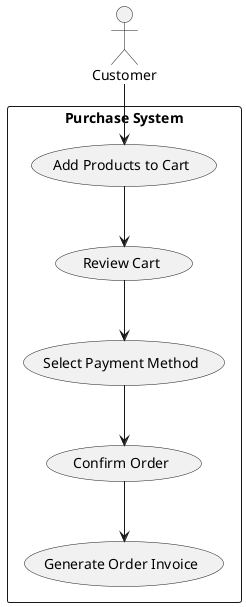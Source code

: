 @startuml
actor "Customer" as Customer
rectangle "Purchase System" {
    usecase "Add Products to Cart" as UC_AddCart
    usecase "Review Cart" as UC_ReviewCart
    usecase "Select Payment Method" as UC_Payment
    usecase "Confirm Order" as UC_Confirm
    usecase "Generate Order Invoice" as UC_GenerateInvoice
}

Customer --> UC_AddCart
UC_AddCart --> UC_ReviewCart
UC_ReviewCart --> UC_Payment
UC_Payment --> UC_Confirm
UC_Confirm --> UC_GenerateInvoice
@enduml
